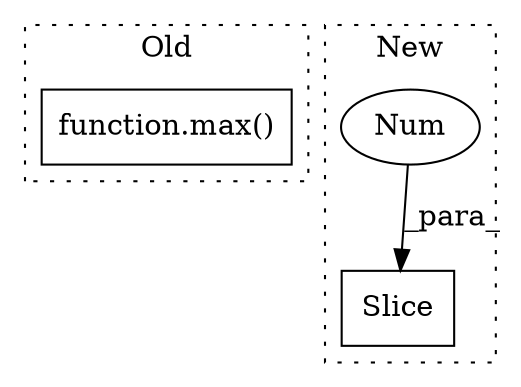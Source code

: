 digraph G {
subgraph cluster0 {
1 [label="function.max()" a="75" s="7551,7578" l="4,1" shape="box"];
label = "Old";
style="dotted";
}
subgraph cluster1 {
2 [label="Slice" a="80" s="10564" l="3" shape="box"];
3 [label="Num" a="76" s="10565" l="2" shape="ellipse"];
label = "New";
style="dotted";
}
3 -> 2 [label="_para_"];
}
